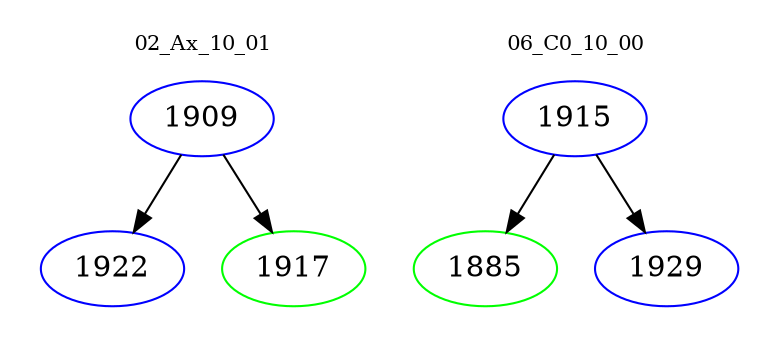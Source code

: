 digraph{
subgraph cluster_0 {
color = white
label = "02_Ax_10_01";
fontsize=10;
T0_1909 [label="1909", color="blue"]
T0_1909 -> T0_1922 [color="black"]
T0_1922 [label="1922", color="blue"]
T0_1909 -> T0_1917 [color="black"]
T0_1917 [label="1917", color="green"]
}
subgraph cluster_1 {
color = white
label = "06_C0_10_00";
fontsize=10;
T1_1915 [label="1915", color="blue"]
T1_1915 -> T1_1885 [color="black"]
T1_1885 [label="1885", color="green"]
T1_1915 -> T1_1929 [color="black"]
T1_1929 [label="1929", color="blue"]
}
}
